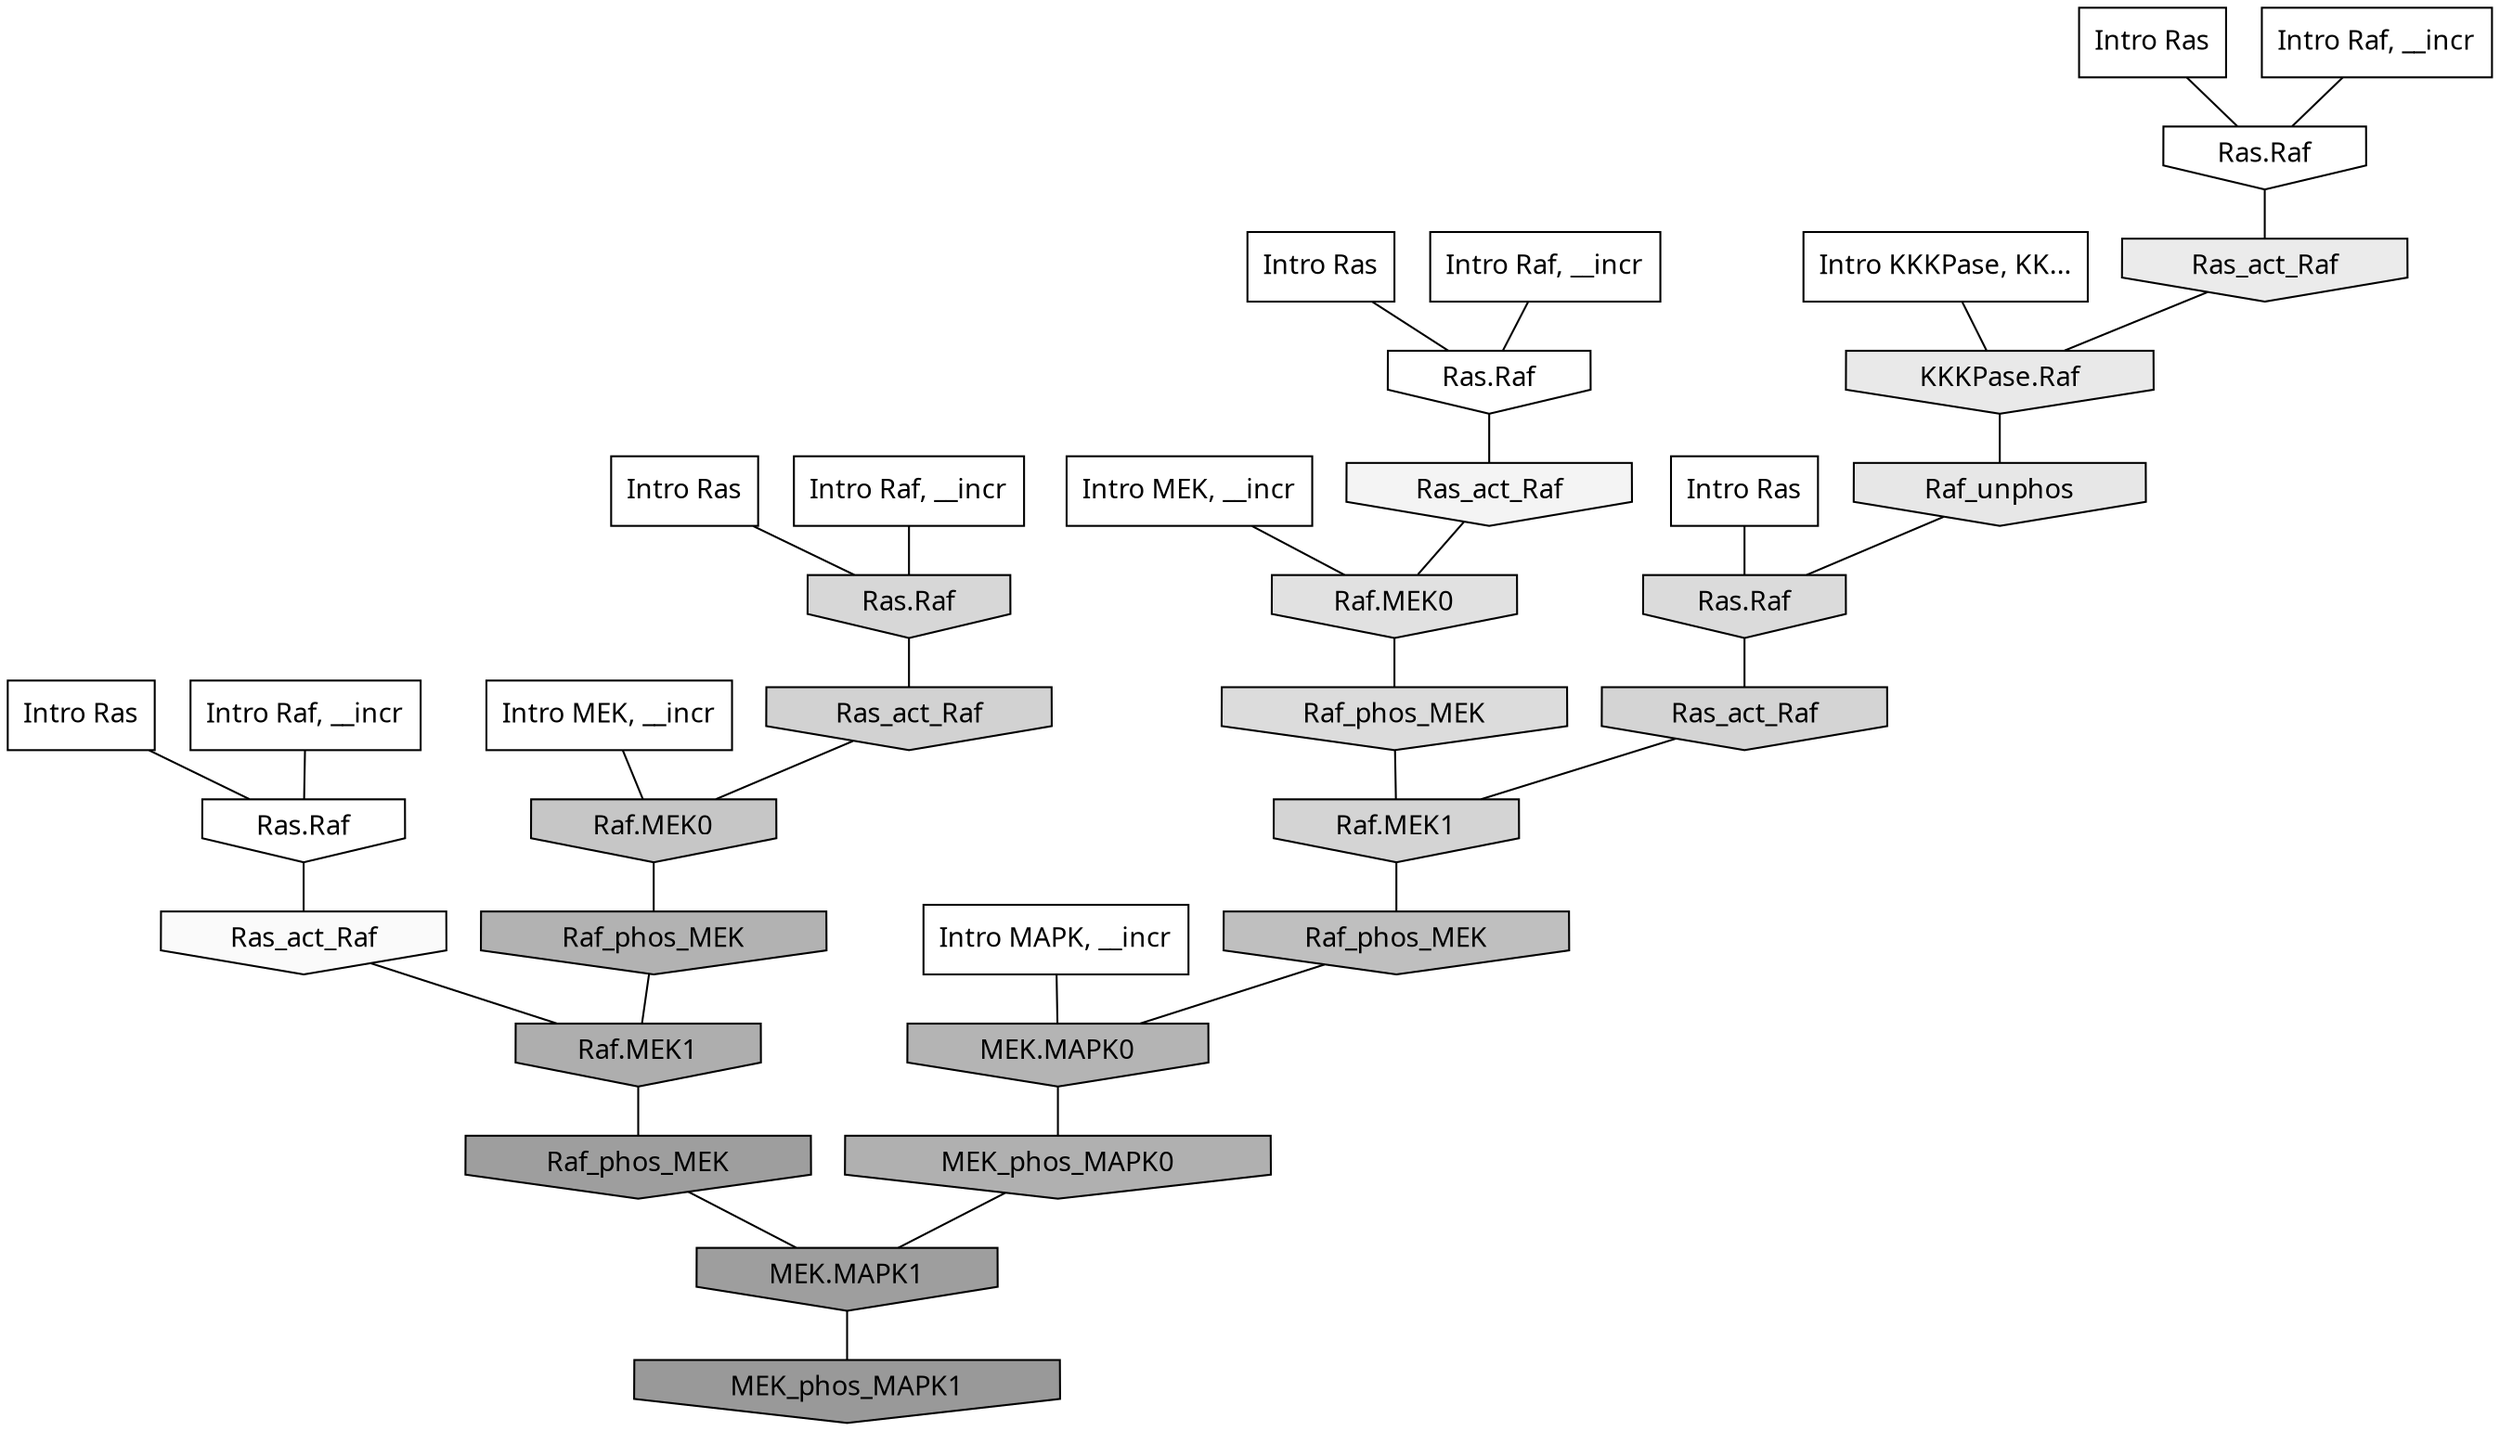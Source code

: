 digraph G{
  rankdir="TB";
  ranksep=0.30;
  node [fontname="CMU Serif"];
  edge [fontname="CMU Serif"];
  
  5 [label="Intro Ras", shape=rectangle, style=filled, fillcolor="0.000 0.000 1.000"]
  
  13 [label="Intro Ras", shape=rectangle, style=filled, fillcolor="0.000 0.000 1.000"]
  
  32 [label="Intro Ras", shape=rectangle, style=filled, fillcolor="0.000 0.000 1.000"]
  
  69 [label="Intro Ras", shape=rectangle, style=filled, fillcolor="0.000 0.000 1.000"]
  
  75 [label="Intro Ras", shape=rectangle, style=filled, fillcolor="0.000 0.000 1.000"]
  
  158 [label="Intro Raf, __incr", shape=rectangle, style=filled, fillcolor="0.000 0.000 1.000"]
  
  263 [label="Intro Raf, __incr", shape=rectangle, style=filled, fillcolor="0.000 0.000 1.000"]
  
  667 [label="Intro Raf, __incr", shape=rectangle, style=filled, fillcolor="0.000 0.000 1.000"]
  
  777 [label="Intro Raf, __incr", shape=rectangle, style=filled, fillcolor="0.000 0.000 1.000"]
  
  1392 [label="Intro MEK, __incr", shape=rectangle, style=filled, fillcolor="0.000 0.000 1.000"]
  
  2050 [label="Intro MEK, __incr", shape=rectangle, style=filled, fillcolor="0.000 0.000 1.000"]
  
  2793 [label="Intro MAPK, __incr", shape=rectangle, style=filled, fillcolor="0.000 0.000 1.000"]
  
  3190 [label="Intro KKKPase, KK...", shape=rectangle, style=filled, fillcolor="0.000 0.000 1.000"]
  
  3204 [label="Ras.Raf", shape=invhouse, style=filled, fillcolor="0.000 0.000 1.000"]
  
  3276 [label="Ras.Raf", shape=invhouse, style=filled, fillcolor="0.000 0.000 1.000"]
  
  3289 [label="Ras.Raf", shape=invhouse, style=filled, fillcolor="0.000 0.000 1.000"]
  
  3451 [label="Ras_act_Raf", shape=invhouse, style=filled, fillcolor="0.000 0.000 0.977"]
  
  3641 [label="Ras_act_Raf", shape=invhouse, style=filled, fillcolor="0.000 0.000 0.954"]
  
  4109 [label="Ras_act_Raf", shape=invhouse, style=filled, fillcolor="0.000 0.000 0.920"]
  
  4245 [label="KKKPase.Raf", shape=invhouse, style=filled, fillcolor="0.000 0.000 0.911"]
  
  4309 [label="Raf_unphos", shape=invhouse, style=filled, fillcolor="0.000 0.000 0.905"]
  
  4732 [label="Raf.MEK0", shape=invhouse, style=filled, fillcolor="0.000 0.000 0.880"]
  
  5012 [label="Raf_phos_MEK", shape=invhouse, style=filled, fillcolor="0.000 0.000 0.863"]
  
  5064 [label="Ras.Raf", shape=invhouse, style=filled, fillcolor="0.000 0.000 0.859"]
  
  5418 [label="Ras.Raf", shape=invhouse, style=filled, fillcolor="0.000 0.000 0.842"]
  
  5557 [label="Ras_act_Raf", shape=invhouse, style=filled, fillcolor="0.000 0.000 0.831"]
  
  5560 [label="Raf.MEK1", shape=invhouse, style=filled, fillcolor="0.000 0.000 0.831"]
  
  5701 [label="Ras_act_Raf", shape=invhouse, style=filled, fillcolor="0.000 0.000 0.823"]
  
  6786 [label="Raf.MEK0", shape=invhouse, style=filled, fillcolor="0.000 0.000 0.776"]
  
  7667 [label="Raf_phos_MEK", shape=invhouse, style=filled, fillcolor="0.000 0.000 0.748"]
  
  9139 [label="MEK.MAPK0", shape=invhouse, style=filled, fillcolor="0.000 0.000 0.705"]
  
  9429 [label="Raf_phos_MEK", shape=invhouse, style=filled, fillcolor="0.000 0.000 0.698"]
  
  9911 [label="MEK_phos_MAPK0", shape=invhouse, style=filled, fillcolor="0.000 0.000 0.689"]
  
  10169 [label="Raf.MEK1", shape=invhouse, style=filled, fillcolor="0.000 0.000 0.683"]
  
  13987 [label="Raf_phos_MEK", shape=invhouse, style=filled, fillcolor="0.000 0.000 0.618"]
  
  13994 [label="MEK.MAPK1", shape=invhouse, style=filled, fillcolor="0.000 0.000 0.618"]
  
  15316 [label="MEK_phos_MAPK1", shape=invhouse, style=filled, fillcolor="0.000 0.000 0.600"]
  
  
  13994 -> 15316 [dir=none, color="0.000 0.000 0.000"] 
  13987 -> 13994 [dir=none, color="0.000 0.000 0.000"] 
  10169 -> 13987 [dir=none, color="0.000 0.000 0.000"] 
  9911 -> 13994 [dir=none, color="0.000 0.000 0.000"] 
  9429 -> 10169 [dir=none, color="0.000 0.000 0.000"] 
  9139 -> 9911 [dir=none, color="0.000 0.000 0.000"] 
  7667 -> 9139 [dir=none, color="0.000 0.000 0.000"] 
  6786 -> 9429 [dir=none, color="0.000 0.000 0.000"] 
  5701 -> 6786 [dir=none, color="0.000 0.000 0.000"] 
  5560 -> 7667 [dir=none, color="0.000 0.000 0.000"] 
  5557 -> 5560 [dir=none, color="0.000 0.000 0.000"] 
  5418 -> 5701 [dir=none, color="0.000 0.000 0.000"] 
  5064 -> 5557 [dir=none, color="0.000 0.000 0.000"] 
  5012 -> 5560 [dir=none, color="0.000 0.000 0.000"] 
  4732 -> 5012 [dir=none, color="0.000 0.000 0.000"] 
  4309 -> 5064 [dir=none, color="0.000 0.000 0.000"] 
  4245 -> 4309 [dir=none, color="0.000 0.000 0.000"] 
  4109 -> 4245 [dir=none, color="0.000 0.000 0.000"] 
  3641 -> 4732 [dir=none, color="0.000 0.000 0.000"] 
  3451 -> 10169 [dir=none, color="0.000 0.000 0.000"] 
  3289 -> 3451 [dir=none, color="0.000 0.000 0.000"] 
  3276 -> 3641 [dir=none, color="0.000 0.000 0.000"] 
  3204 -> 4109 [dir=none, color="0.000 0.000 0.000"] 
  3190 -> 4245 [dir=none, color="0.000 0.000 0.000"] 
  2793 -> 9139 [dir=none, color="0.000 0.000 0.000"] 
  2050 -> 6786 [dir=none, color="0.000 0.000 0.000"] 
  1392 -> 4732 [dir=none, color="0.000 0.000 0.000"] 
  777 -> 3276 [dir=none, color="0.000 0.000 0.000"] 
  667 -> 5418 [dir=none, color="0.000 0.000 0.000"] 
  263 -> 3289 [dir=none, color="0.000 0.000 0.000"] 
  158 -> 3204 [dir=none, color="0.000 0.000 0.000"] 
  75 -> 3204 [dir=none, color="0.000 0.000 0.000"] 
  69 -> 3276 [dir=none, color="0.000 0.000 0.000"] 
  32 -> 5418 [dir=none, color="0.000 0.000 0.000"] 
  13 -> 5064 [dir=none, color="0.000 0.000 0.000"] 
  5 -> 3289 [dir=none, color="0.000 0.000 0.000"] 
  
  }
